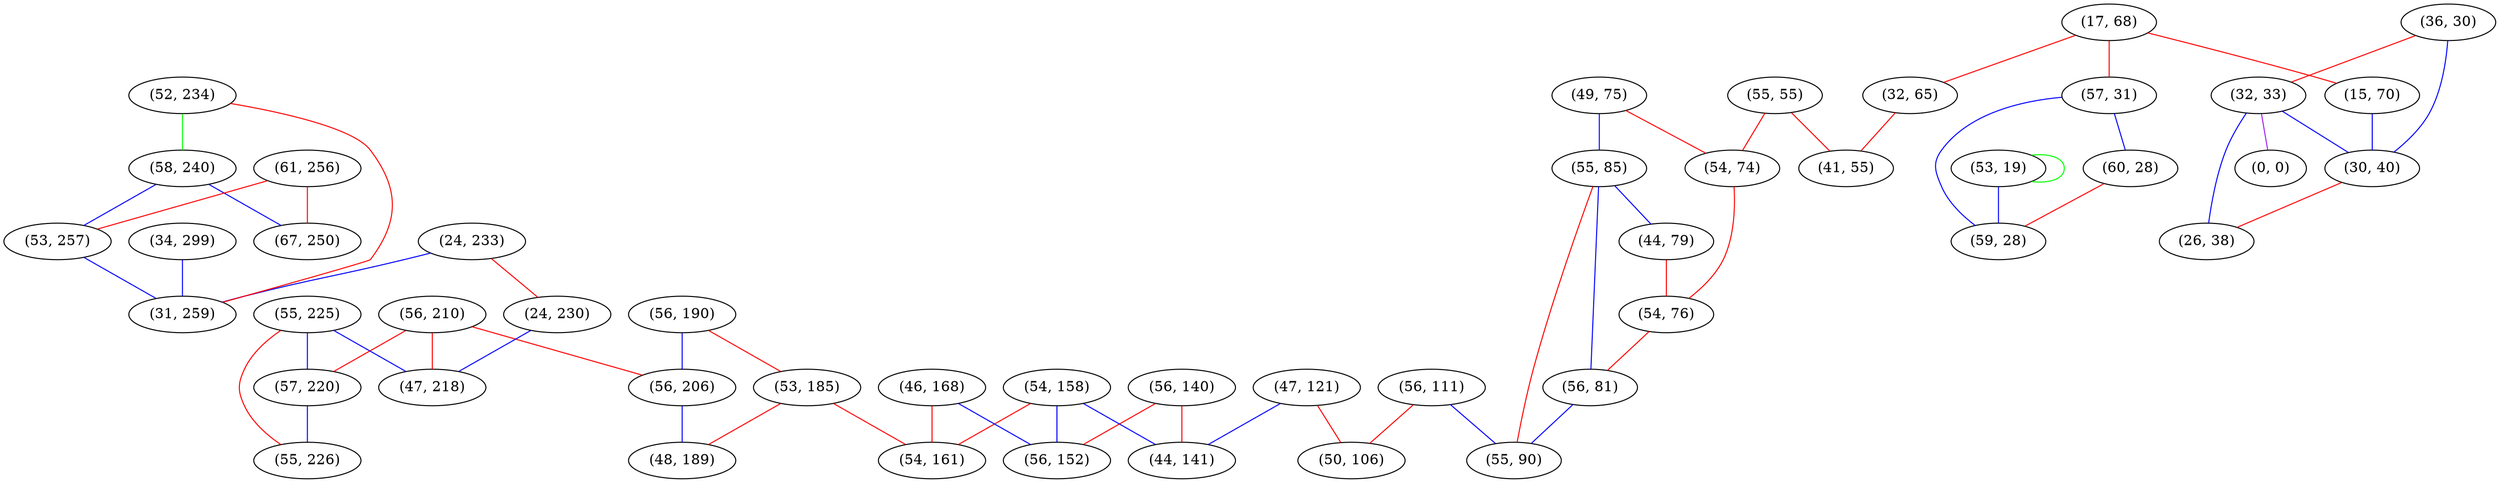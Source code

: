 graph "" {
"(24, 233)";
"(56, 210)";
"(49, 75)";
"(55, 55)";
"(52, 234)";
"(55, 85)";
"(56, 140)";
"(58, 240)";
"(54, 74)";
"(36, 30)";
"(17, 68)";
"(54, 158)";
"(32, 33)";
"(57, 31)";
"(34, 299)";
"(61, 256)";
"(15, 70)";
"(55, 225)";
"(53, 257)";
"(0, 0)";
"(67, 250)";
"(53, 19)";
"(46, 168)";
"(57, 220)";
"(32, 65)";
"(56, 190)";
"(44, 79)";
"(60, 28)";
"(47, 121)";
"(44, 141)";
"(54, 76)";
"(56, 111)";
"(31, 259)";
"(59, 28)";
"(50, 106)";
"(53, 185)";
"(56, 206)";
"(56, 81)";
"(24, 230)";
"(48, 189)";
"(30, 40)";
"(55, 226)";
"(41, 55)";
"(56, 152)";
"(55, 90)";
"(54, 161)";
"(26, 38)";
"(47, 218)";
"(24, 233)" -- "(24, 230)"  [color=red, key=0, weight=1];
"(24, 233)" -- "(31, 259)"  [color=blue, key=0, weight=3];
"(56, 210)" -- "(56, 206)"  [color=red, key=0, weight=1];
"(56, 210)" -- "(57, 220)"  [color=red, key=0, weight=1];
"(56, 210)" -- "(47, 218)"  [color=red, key=0, weight=1];
"(49, 75)" -- "(55, 85)"  [color=blue, key=0, weight=3];
"(49, 75)" -- "(54, 74)"  [color=red, key=0, weight=1];
"(55, 55)" -- "(54, 74)"  [color=red, key=0, weight=1];
"(55, 55)" -- "(41, 55)"  [color=red, key=0, weight=1];
"(52, 234)" -- "(31, 259)"  [color=red, key=0, weight=1];
"(52, 234)" -- "(58, 240)"  [color=green, key=0, weight=2];
"(55, 85)" -- "(56, 81)"  [color=blue, key=0, weight=3];
"(55, 85)" -- "(44, 79)"  [color=blue, key=0, weight=3];
"(55, 85)" -- "(55, 90)"  [color=red, key=0, weight=1];
"(56, 140)" -- "(44, 141)"  [color=red, key=0, weight=1];
"(56, 140)" -- "(56, 152)"  [color=red, key=0, weight=1];
"(58, 240)" -- "(67, 250)"  [color=blue, key=0, weight=3];
"(58, 240)" -- "(53, 257)"  [color=blue, key=0, weight=3];
"(54, 74)" -- "(54, 76)"  [color=red, key=0, weight=1];
"(36, 30)" -- "(32, 33)"  [color=red, key=0, weight=1];
"(36, 30)" -- "(30, 40)"  [color=blue, key=0, weight=3];
"(17, 68)" -- "(32, 65)"  [color=red, key=0, weight=1];
"(17, 68)" -- "(15, 70)"  [color=red, key=0, weight=1];
"(17, 68)" -- "(57, 31)"  [color=red, key=0, weight=1];
"(54, 158)" -- "(44, 141)"  [color=blue, key=0, weight=3];
"(54, 158)" -- "(54, 161)"  [color=red, key=0, weight=1];
"(54, 158)" -- "(56, 152)"  [color=blue, key=0, weight=3];
"(32, 33)" -- "(0, 0)"  [color=purple, key=0, weight=4];
"(32, 33)" -- "(26, 38)"  [color=blue, key=0, weight=3];
"(32, 33)" -- "(30, 40)"  [color=blue, key=0, weight=3];
"(57, 31)" -- "(60, 28)"  [color=blue, key=0, weight=3];
"(57, 31)" -- "(59, 28)"  [color=blue, key=0, weight=3];
"(34, 299)" -- "(31, 259)"  [color=blue, key=0, weight=3];
"(61, 256)" -- "(53, 257)"  [color=red, key=0, weight=1];
"(61, 256)" -- "(67, 250)"  [color=red, key=0, weight=1];
"(15, 70)" -- "(30, 40)"  [color=blue, key=0, weight=3];
"(55, 225)" -- "(47, 218)"  [color=blue, key=0, weight=3];
"(55, 225)" -- "(55, 226)"  [color=red, key=0, weight=1];
"(55, 225)" -- "(57, 220)"  [color=blue, key=0, weight=3];
"(53, 257)" -- "(31, 259)"  [color=blue, key=0, weight=3];
"(53, 19)" -- "(59, 28)"  [color=blue, key=0, weight=3];
"(53, 19)" -- "(53, 19)"  [color=green, key=0, weight=2];
"(46, 168)" -- "(54, 161)"  [color=red, key=0, weight=1];
"(46, 168)" -- "(56, 152)"  [color=blue, key=0, weight=3];
"(57, 220)" -- "(55, 226)"  [color=blue, key=0, weight=3];
"(32, 65)" -- "(41, 55)"  [color=red, key=0, weight=1];
"(56, 190)" -- "(53, 185)"  [color=red, key=0, weight=1];
"(56, 190)" -- "(56, 206)"  [color=blue, key=0, weight=3];
"(44, 79)" -- "(54, 76)"  [color=red, key=0, weight=1];
"(60, 28)" -- "(59, 28)"  [color=red, key=0, weight=1];
"(47, 121)" -- "(44, 141)"  [color=blue, key=0, weight=3];
"(47, 121)" -- "(50, 106)"  [color=red, key=0, weight=1];
"(54, 76)" -- "(56, 81)"  [color=red, key=0, weight=1];
"(56, 111)" -- "(55, 90)"  [color=blue, key=0, weight=3];
"(56, 111)" -- "(50, 106)"  [color=red, key=0, weight=1];
"(53, 185)" -- "(54, 161)"  [color=red, key=0, weight=1];
"(53, 185)" -- "(48, 189)"  [color=red, key=0, weight=1];
"(56, 206)" -- "(48, 189)"  [color=blue, key=0, weight=3];
"(56, 81)" -- "(55, 90)"  [color=blue, key=0, weight=3];
"(24, 230)" -- "(47, 218)"  [color=blue, key=0, weight=3];
"(30, 40)" -- "(26, 38)"  [color=red, key=0, weight=1];
}
